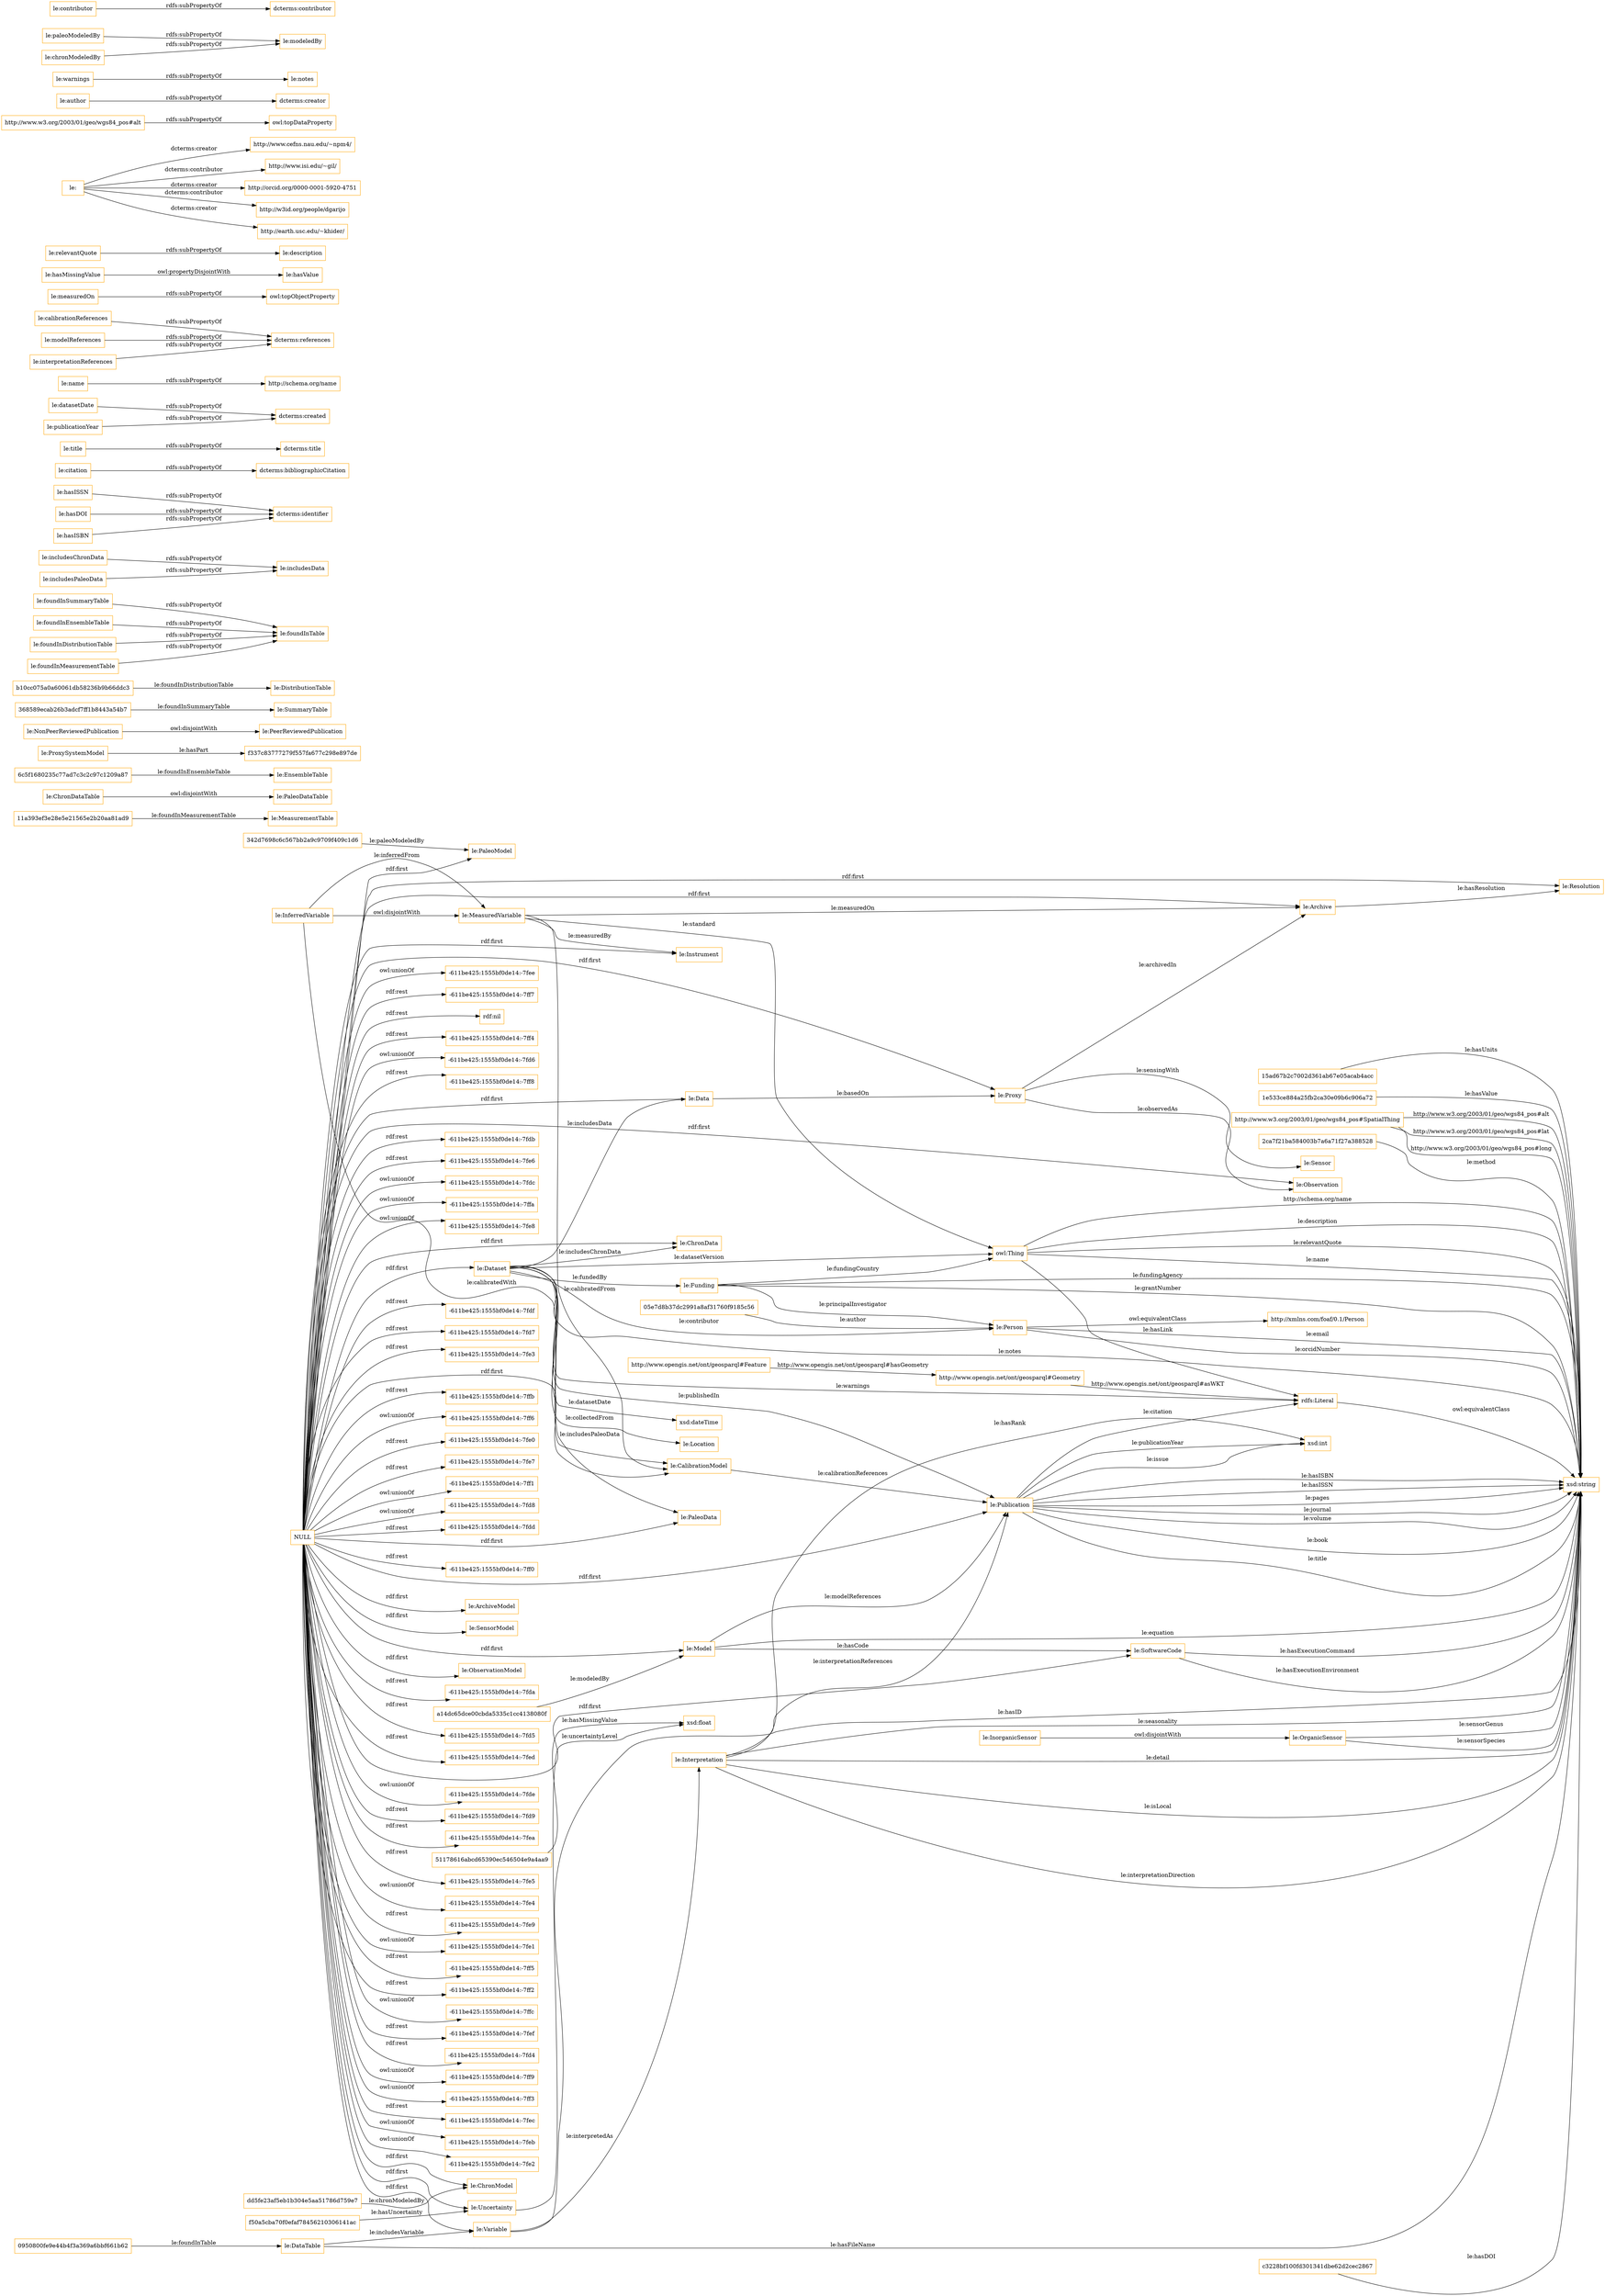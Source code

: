 digraph ar2dtool_diagram { 
rankdir=LR;
size="1501"
node [shape = rectangle, color="orange"]; "le:OrganicSensor" "11a393ef3e28e5e21565e2b20aa81ad9" "le:Publication" "le:PaleoModel" "le:PaleoDataTable" "le:Instrument" "c3228bf100fd301341dbe62d2cec2867" "le:EnsembleTable" "dd5fe23af5eb1b304e5aa51786d759e7" "15ad67b2c7002d361ab67e05acab4acc" "le:Location" "le:ProxySystemModel" "le:InorganicSensor" "f337c83777279f557fa677c298e897de" "le:PaleoData" "le:DataTable" "le:Funding" "le:Resolution" "1e533ce884a25fb2ca30e09b6c906a72" "le:ChronDataTable" "51178616abcd65390ec546504e9a4aa9" "http://xmlns.com/foaf/0.1/Person" "le:PeerReviewedPublication" "368589ecab26b3adcf7ff1b8443a54b7" "le:ChronData" "le:MeasuredVariable" "http://www.opengis.net/ont/geosparql#Geometry" "05e7d8b37dc2991a8af31760f9185c56" "le:ArchiveModel" "le:Uncertainty" "le:SoftwareCode" "a14dc65dce00cbda5335c1cc4138080f" "f50a5cba70f0efaf78456210306141ac" "b10cc075a0a60061db58236b9b66ddc3" "http://www.w3.org/2003/01/geo/wgs84_pos#SpatialThing" "le:Interpretation" "le:MeasurementTable" "le:SensorModel" "le:SummaryTable" "6c5f1680235c77ad7c3c2c97c1209a87" "le:Data" "le:Proxy" "le:DistributionTable" "2ca7f21ba584003b7a6a71f27a388528" "le:Variable" "le:Model" "le:ObservationModel" "le:CalibrationModel" "http://www.opengis.net/ont/geosparql#Feature" "342d7698c6c567bb2a9c9709f409c1d6" "le:Dataset" "le:Archive" "0950800fe9e44b4f3a369a6bbf661b62" "le:Sensor" "le:Person" "le:InferredVariable" "le:NonPeerReviewedPublication" "le:ChronModel" "le:Observation" ; /*classes style*/
	"le:foundInSummaryTable" -> "le:foundInTable" [ label = "rdfs:subPropertyOf" ];
	"le:includesChronData" -> "le:includesData" [ label = "rdfs:subPropertyOf" ];
	"le:foundInEnsembleTable" -> "le:foundInTable" [ label = "rdfs:subPropertyOf" ];
	"le:hasISSN" -> "dcterms:identifier" [ label = "rdfs:subPropertyOf" ];
	"le:InorganicSensor" -> "le:OrganicSensor" [ label = "owl:disjointWith" ];
	"le:foundInDistributionTable" -> "le:foundInTable" [ label = "rdfs:subPropertyOf" ];
	"le:foundInMeasurementTable" -> "le:foundInTable" [ label = "rdfs:subPropertyOf" ];
	"le:citation" -> "dcterms:bibliographicCitation" [ label = "rdfs:subPropertyOf" ];
	"le:title" -> "dcterms:title" [ label = "rdfs:subPropertyOf" ];
	"le:datasetDate" -> "dcterms:created" [ label = "rdfs:subPropertyOf" ];
	"le:name" -> "http://schema.org/name" [ label = "rdfs:subPropertyOf" ];
	"le:calibrationReferences" -> "dcterms:references" [ label = "rdfs:subPropertyOf" ];
	"le:hasDOI" -> "dcterms:identifier" [ label = "rdfs:subPropertyOf" ];
	"le:ChronDataTable" -> "le:PaleoDataTable" [ label = "owl:disjointWith" ];
	"NULL" -> "-611be425:1555bf0de14:-7fda" [ label = "rdf:rest" ];
	"NULL" -> "-611be425:1555bf0de14:-7fd5" [ label = "rdf:rest" ];
	"NULL" -> "-611be425:1555bf0de14:-7fed" [ label = "rdf:rest" ];
	"NULL" -> "le:Model" [ label = "rdf:first" ];
	"NULL" -> "-611be425:1555bf0de14:-7fde" [ label = "owl:unionOf" ];
	"NULL" -> "-611be425:1555bf0de14:-7fd9" [ label = "rdf:rest" ];
	"NULL" -> "le:ChronData" [ label = "rdf:first" ];
	"NULL" -> "-611be425:1555bf0de14:-7fea" [ label = "rdf:rest" ];
	"NULL" -> "-611be425:1555bf0de14:-7fe5" [ label = "rdf:rest" ];
	"NULL" -> "le:PaleoData" [ label = "rdf:first" ];
	"NULL" -> "-611be425:1555bf0de14:-7fe4" [ label = "owl:unionOf" ];
	"NULL" -> "-611be425:1555bf0de14:-7fe9" [ label = "rdf:rest" ];
	"NULL" -> "le:Data" [ label = "rdf:first" ];
	"NULL" -> "-611be425:1555bf0de14:-7fe1" [ label = "owl:unionOf" ];
	"NULL" -> "-611be425:1555bf0de14:-7ff5" [ label = "rdf:rest" ];
	"NULL" -> "-611be425:1555bf0de14:-7ff2" [ label = "rdf:rest" ];
	"NULL" -> "-611be425:1555bf0de14:-7ffc" [ label = "owl:unionOf" ];
	"NULL" -> "le:SoftwareCode" [ label = "rdf:first" ];
	"NULL" -> "le:PaleoModel" [ label = "rdf:first" ];
	"NULL" -> "le:CalibrationModel" [ label = "rdf:first" ];
	"NULL" -> "le:Uncertainty" [ label = "rdf:first" ];
	"NULL" -> "le:ChronModel" [ label = "rdf:first" ];
	"NULL" -> "-611be425:1555bf0de14:-7fef" [ label = "rdf:rest" ];
	"NULL" -> "-611be425:1555bf0de14:-7fd4" [ label = "rdf:rest" ];
	"NULL" -> "-611be425:1555bf0de14:-7ff9" [ label = "owl:unionOf" ];
	"NULL" -> "-611be425:1555bf0de14:-7ff3" [ label = "owl:unionOf" ];
	"NULL" -> "-611be425:1555bf0de14:-7fec" [ label = "rdf:rest" ];
	"NULL" -> "le:Archive" [ label = "rdf:first" ];
	"NULL" -> "-611be425:1555bf0de14:-7feb" [ label = "owl:unionOf" ];
	"NULL" -> "-611be425:1555bf0de14:-7fe2" [ label = "owl:unionOf" ];
	"NULL" -> "-611be425:1555bf0de14:-7fee" [ label = "owl:unionOf" ];
	"NULL" -> "-611be425:1555bf0de14:-7ff7" [ label = "rdf:rest" ];
	"NULL" -> "rdf:nil" [ label = "rdf:rest" ];
	"NULL" -> "le:Instrument" [ label = "rdf:first" ];
	"NULL" -> "-611be425:1555bf0de14:-7ff4" [ label = "rdf:rest" ];
	"NULL" -> "le:ArchiveModel" [ label = "rdf:first" ];
	"NULL" -> "le:Proxy" [ label = "rdf:first" ];
	"NULL" -> "le:Resolution" [ label = "rdf:first" ];
	"NULL" -> "-611be425:1555bf0de14:-7fd6" [ label = "owl:unionOf" ];
	"NULL" -> "-611be425:1555bf0de14:-7ff8" [ label = "rdf:rest" ];
	"NULL" -> "-611be425:1555bf0de14:-7fdb" [ label = "rdf:rest" ];
	"NULL" -> "le:ObservationModel" [ label = "rdf:first" ];
	"NULL" -> "le:Variable" [ label = "rdf:first" ];
	"NULL" -> "-611be425:1555bf0de14:-7fe6" [ label = "rdf:rest" ];
	"NULL" -> "le:Dataset" [ label = "rdf:first" ];
	"NULL" -> "-611be425:1555bf0de14:-7fdc" [ label = "owl:unionOf" ];
	"NULL" -> "-611be425:1555bf0de14:-7ffa" [ label = "owl:unionOf" ];
	"NULL" -> "-611be425:1555bf0de14:-7fe8" [ label = "owl:unionOf" ];
	"NULL" -> "-611be425:1555bf0de14:-7fdf" [ label = "rdf:rest" ];
	"NULL" -> "-611be425:1555bf0de14:-7fd7" [ label = "rdf:rest" ];
	"NULL" -> "-611be425:1555bf0de14:-7fe3" [ label = "rdf:rest" ];
	"NULL" -> "le:Observation" [ label = "rdf:first" ];
	"NULL" -> "-611be425:1555bf0de14:-7ffb" [ label = "rdf:rest" ];
	"NULL" -> "le:SensorModel" [ label = "rdf:first" ];
	"NULL" -> "-611be425:1555bf0de14:-7ff6" [ label = "owl:unionOf" ];
	"NULL" -> "-611be425:1555bf0de14:-7fe0" [ label = "rdf:rest" ];
	"NULL" -> "-611be425:1555bf0de14:-7fe7" [ label = "rdf:rest" ];
	"NULL" -> "-611be425:1555bf0de14:-7ff1" [ label = "owl:unionOf" ];
	"NULL" -> "-611be425:1555bf0de14:-7fd8" [ label = "owl:unionOf" ];
	"NULL" -> "le:Publication" [ label = "rdf:first" ];
	"NULL" -> "-611be425:1555bf0de14:-7fdd" [ label = "rdf:rest" ];
	"NULL" -> "-611be425:1555bf0de14:-7ff0" [ label = "rdf:rest" ];
	"le:measuredOn" -> "owl:topObjectProperty" [ label = "rdfs:subPropertyOf" ];
	"le:hasMissingValue" -> "le:hasValue" [ label = "owl:propertyDisjointWith" ];
	"le:relevantQuote" -> "le:description" [ label = "rdfs:subPropertyOf" ];
	"le:" -> "http://www.cefns.nau.edu/~npm4/" [ label = "dcterms:creator" ];
	"le:" -> "http://www.isi.edu/~gil/" [ label = "dcterms:contributor" ];
	"le:" -> "http://orcid.org/0000-0001-5920-4751" [ label = "dcterms:creator" ];
	"le:" -> "http://w3id.org/people/dgarijo" [ label = "dcterms:contributor" ];
	"le:" -> "http://earth.usc.edu/~khider/" [ label = "dcterms:creator" ];
	"http://www.w3.org/2003/01/geo/wgs84_pos#alt" -> "owl:topDataProperty" [ label = "rdfs:subPropertyOf" ];
	"le:author" -> "dcterms:creator" [ label = "rdfs:subPropertyOf" ];
	"le:warnings" -> "le:notes" [ label = "rdfs:subPropertyOf" ];
	"le:modelReferences" -> "dcterms:references" [ label = "rdfs:subPropertyOf" ];
	"le:paleoModeledBy" -> "le:modeledBy" [ label = "rdfs:subPropertyOf" ];
	"le:includesPaleoData" -> "le:includesData" [ label = "rdfs:subPropertyOf" ];
	"le:hasISBN" -> "dcterms:identifier" [ label = "rdfs:subPropertyOf" ];
	"le:NonPeerReviewedPublication" -> "le:PeerReviewedPublication" [ label = "owl:disjointWith" ];
	"rdfs:Literal" -> "xsd:string" [ label = "owl:equivalentClass" ];
	"le:publicationYear" -> "dcterms:created" [ label = "rdfs:subPropertyOf" ];
	"le:contributor" -> "dcterms:contributor" [ label = "rdfs:subPropertyOf" ];
	"le:InferredVariable" -> "le:MeasuredVariable" [ label = "owl:disjointWith" ];
	"le:chronModeledBy" -> "le:modeledBy" [ label = "rdfs:subPropertyOf" ];
	"le:interpretationReferences" -> "dcterms:references" [ label = "rdfs:subPropertyOf" ];
	"le:Person" -> "http://xmlns.com/foaf/0.1/Person" [ label = "owl:equivalentClass" ];
	"le:Interpretation" -> "xsd:string" [ label = "le:interpretationDirection" ];
	"51178616abcd65390ec546504e9a4aa9" -> "xsd:float" [ label = "le:hasMissingValue" ];
	"le:Funding" -> "owl:Thing" [ label = "le:fundingCountry" ];
	"1e533ce884a25fb2ca30e09b6c906a72" -> "xsd:string" [ label = "le:hasValue" ];
	"2ca7f21ba584003b7a6a71f27a388528" -> "xsd:string" [ label = "le:method" ];
	"http://www.opengis.net/ont/geosparql#Geometry" -> "rdfs:Literal" [ label = "http://www.opengis.net/ont/geosparql#asWKT" ];
	"le:OrganicSensor" -> "xsd:string" [ label = "le:sensorGenus" ];
	"le:Interpretation" -> "xsd:string" [ label = "le:seasonality" ];
	"le:MeasuredVariable" -> "owl:Thing" [ label = "le:standard" ];
	"le:Dataset" -> "xsd:string" [ label = "le:notes" ];
	"le:Interpretation" -> "le:Publication" [ label = "le:interpretationReferences" ];
	"le:Publication" -> "xsd:string" [ label = "le:hasISSN" ];
	"le:Publication" -> "xsd:int" [ label = "le:publicationYear" ];
	"le:OrganicSensor" -> "xsd:string" [ label = "le:sensorSpecies" ];
	"le:Funding" -> "le:Person" [ label = "le:principalInvestigator" ];
	"le:MeasuredVariable" -> "le:Archive" [ label = "le:measuredOn" ];
	"le:Publication" -> "xsd:string" [ label = "le:pages" ];
	"le:Proxy" -> "le:Observation" [ label = "le:observedAs" ];
	"le:InferredVariable" -> "le:MeasuredVariable" [ label = "le:inferredFrom" ];
	"owl:Thing" -> "xsd:string" [ label = "le:name" ];
	"le:CalibrationModel" -> "le:Publication" [ label = "le:calibrationReferences" ];
	"le:DataTable" -> "le:Variable" [ label = "le:includesVariable" ];
	"le:Publication" -> "rdfs:Literal" [ label = "le:citation" ];
	"le:Dataset" -> "rdfs:Literal" [ label = "le:warnings" ];
	"le:Person" -> "xsd:string" [ label = "le:email" ];
	"le:Funding" -> "xsd:string" [ label = "le:fundingAgency" ];
	"le:Model" -> "le:Publication" [ label = "le:modelReferences" ];
	"owl:Thing" -> "rdfs:Literal" [ label = "le:hasLink" ];
	"le:Proxy" -> "le:Archive" [ label = "le:archivedIn" ];
	"le:Dataset" -> "le:Data" [ label = "le:includesData" ];
	"http://www.w3.org/2003/01/geo/wgs84_pos#SpatialThing" -> "xsd:string" [ label = "http://www.w3.org/2003/01/geo/wgs84_pos#lat" ];
	"11a393ef3e28e5e21565e2b20aa81ad9" -> "le:MeasurementTable" [ label = "le:foundInMeasurementTable" ];
	"le:Publication" -> "xsd:int" [ label = "le:issue" ];
	"le:InferredVariable" -> "le:CalibrationModel" [ label = "le:calibratedWith" ];
	"le:Publication" -> "xsd:string" [ label = "le:journal" ];
	"le:DataTable" -> "xsd:string" [ label = "le:hasFileName" ];
	"c3228bf100fd301341dbe62d2cec2867" -> "xsd:string" [ label = "le:hasDOI" ];
	"le:Publication" -> "xsd:string" [ label = "le:volume" ];
	"le:Dataset" -> "le:Funding" [ label = "le:fundedBy" ];
	"le:Variable" -> "xsd:string" [ label = "le:hasID" ];
	"le:Publication" -> "xsd:string" [ label = "le:book" ];
	"dd5fe23af5eb1b304e5aa51786d759e7" -> "le:ChronModel" [ label = "le:chronModeledBy" ];
	"owl:Thing" -> "xsd:string" [ label = "http://schema.org/name" ];
	"le:Dataset" -> "le:ChronData" [ label = "le:includesChronData" ];
	"http://www.opengis.net/ont/geosparql#Feature" -> "http://www.opengis.net/ont/geosparql#Geometry" [ label = "http://www.opengis.net/ont/geosparql#hasGeometry" ];
	"f50a5cba70f0efaf78456210306141ac" -> "le:Uncertainty" [ label = "le:hasUncertainty" ];
	"a14dc65dce00cbda5335c1cc4138080f" -> "le:Model" [ label = "le:modeledBy" ];
	"le:Publication" -> "xsd:string" [ label = "le:title" ];
	"owl:Thing" -> "xsd:string" [ label = "le:description" ];
	"15ad67b2c7002d361ab67e05acab4acc" -> "xsd:string" [ label = "le:hasUnits" ];
	"http://www.w3.org/2003/01/geo/wgs84_pos#SpatialThing" -> "xsd:string" [ label = "http://www.w3.org/2003/01/geo/wgs84_pos#long" ];
	"le:SoftwareCode" -> "xsd:string" [ label = "le:hasExecutionEnvironment" ];
	"http://www.w3.org/2003/01/geo/wgs84_pos#SpatialThing" -> "xsd:string" [ label = "http://www.w3.org/2003/01/geo/wgs84_pos#alt" ];
	"le:Variable" -> "le:Interpretation" [ label = "le:interpretedAs" ];
	"le:Dataset" -> "le:Publication" [ label = "le:publishedIn" ];
	"le:Person" -> "xsd:string" [ label = "le:orcidNumber" ];
	"0950800fe9e44b4f3a369a6bbf661b62" -> "le:DataTable" [ label = "le:foundInTable" ];
	"le:MeasuredVariable" -> "le:Instrument" [ label = "le:measuredBy" ];
	"le:Dataset" -> "le:Location" [ label = "le:collectedFrom" ];
	"owl:Thing" -> "xsd:string" [ label = "le:relevantQuote" ];
	"le:SoftwareCode" -> "xsd:string" [ label = "le:hasExecutionCommand" ];
	"368589ecab26b3adcf7ff1b8443a54b7" -> "le:SummaryTable" [ label = "le:foundInSummaryTable" ];
	"le:Interpretation" -> "xsd:string" [ label = "le:detail" ];
	"le:Dataset" -> "le:Person" [ label = "le:contributor" ];
	"le:Interpretation" -> "xsd:int" [ label = "le:hasRank" ];
	"le:Proxy" -> "le:Sensor" [ label = "le:sensingWith" ];
	"le:Dataset" -> "owl:Thing" [ label = "le:datasetVersion" ];
	"le:Data" -> "le:Proxy" [ label = "le:basedOn" ];
	"le:Publication" -> "xsd:string" [ label = "le:hasISBN" ];
	"b10cc075a0a60061db58236b9b66ddc3" -> "le:DistributionTable" [ label = "le:foundInDistributionTable" ];
	"le:ProxySystemModel" -> "f337c83777279f557fa677c298e897de" [ label = "le:hasPart" ];
	"le:Interpretation" -> "xsd:string" [ label = "le:isLocal" ];
	"le:Archive" -> "le:Resolution" [ label = "le:hasResolution" ];
	"le:Funding" -> "xsd:string" [ label = "le:grantNumber" ];
	"le:Uncertainty" -> "xsd:float" [ label = "le:uncertaintyLevel" ];
	"05e7d8b37dc2991a8af31760f9185c56" -> "le:Person" [ label = "le:author" ];
	"6c5f1680235c77ad7c3c2c97c1209a87" -> "le:EnsembleTable" [ label = "le:foundInEnsembleTable" ];
	"le:Model" -> "xsd:string" [ label = "le:equation" ];
	"342d7698c6c567bb2a9c9709f409c1d6" -> "le:PaleoModel" [ label = "le:paleoModeledBy" ];
	"le:MeasuredVariable" -> "le:CalibrationModel" [ label = "le:calibratedFrom" ];
	"le:Dataset" -> "le:PaleoData" [ label = "le:includesPaleoData" ];
	"le:Model" -> "le:SoftwareCode" [ label = "le:hasCode" ];
	"le:Dataset" -> "xsd:dateTime" [ label = "le:datasetDate" ];

}

